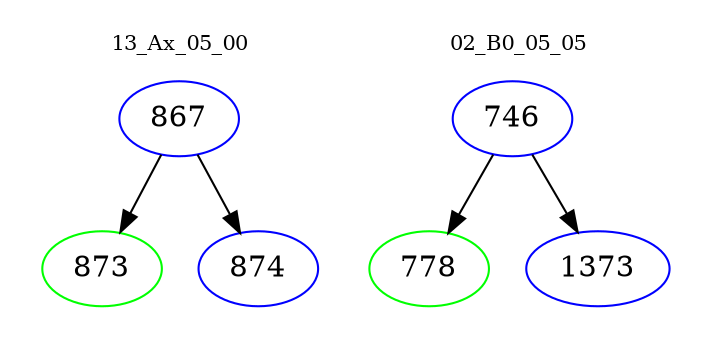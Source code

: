 digraph{
subgraph cluster_0 {
color = white
label = "13_Ax_05_00";
fontsize=10;
T0_867 [label="867", color="blue"]
T0_867 -> T0_873 [color="black"]
T0_873 [label="873", color="green"]
T0_867 -> T0_874 [color="black"]
T0_874 [label="874", color="blue"]
}
subgraph cluster_1 {
color = white
label = "02_B0_05_05";
fontsize=10;
T1_746 [label="746", color="blue"]
T1_746 -> T1_778 [color="black"]
T1_778 [label="778", color="green"]
T1_746 -> T1_1373 [color="black"]
T1_1373 [label="1373", color="blue"]
}
}
